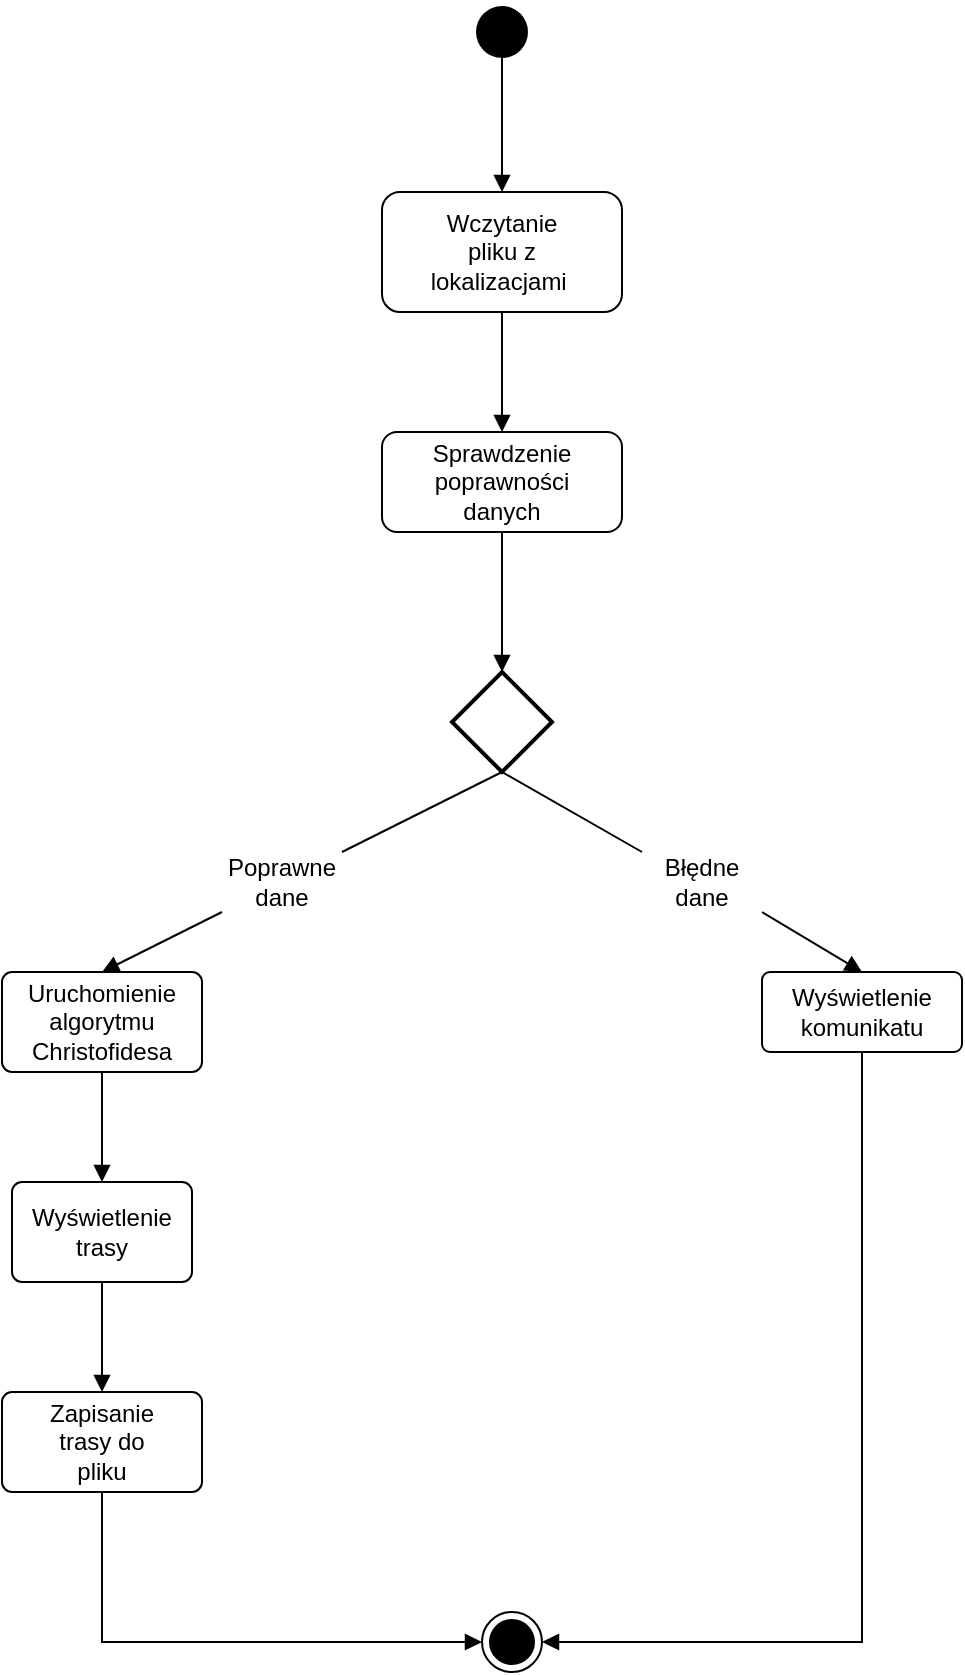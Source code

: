 <mxfile version="20.8.0" type="github">
  <diagram id="Bwz-vAvduL1CcfcXFZ9E" name="Strona-1">
    <mxGraphModel dx="692" dy="1555" grid="1" gridSize="10" guides="1" tooltips="1" connect="1" arrows="1" fold="1" page="1" pageScale="1" pageWidth="827" pageHeight="1169" math="0" shadow="0">
      <root>
        <mxCell id="0" />
        <mxCell id="1" parent="0" />
        <mxCell id="FAELV-P0DENPceDl4i2s-18" value="" style="rounded=1;whiteSpace=wrap;html=1;" parent="1" vertex="1">
          <mxGeometry x="270" y="90" width="120" height="60" as="geometry" />
        </mxCell>
        <mxCell id="FAELV-P0DENPceDl4i2s-19" value="Wczytanie pliku z lokalizacjami&amp;nbsp;" style="text;html=1;strokeColor=none;fillColor=none;align=center;verticalAlign=middle;whiteSpace=wrap;rounded=0;" parent="1" vertex="1">
          <mxGeometry x="300" y="105" width="60" height="30" as="geometry" />
        </mxCell>
        <mxCell id="FAELV-P0DENPceDl4i2s-25" value="" style="rounded=1;arcSize=10;whiteSpace=wrap;html=1;align=center;fillColor=#FFFFFF;" parent="1" vertex="1">
          <mxGeometry x="460" y="480" width="100" height="40" as="geometry" />
        </mxCell>
        <mxCell id="FAELV-P0DENPceDl4i2s-26" value="" style="rounded=1;arcSize=10;whiteSpace=wrap;html=1;align=center;fillColor=#FFFFFF;" parent="1" vertex="1">
          <mxGeometry x="80" y="480" width="100" height="50" as="geometry" />
        </mxCell>
        <mxCell id="FAELV-P0DENPceDl4i2s-27" value="" style="strokeWidth=2;html=1;shape=mxgraph.flowchart.decision;whiteSpace=wrap;fillColor=#FFFFFF;" parent="1" vertex="1">
          <mxGeometry x="305" y="330" width="50" height="50" as="geometry" />
        </mxCell>
        <mxCell id="FAELV-P0DENPceDl4i2s-30" value="Wyświetlenie komunikatu" style="text;html=1;strokeColor=none;fillColor=none;align=center;verticalAlign=middle;whiteSpace=wrap;rounded=0;" parent="1" vertex="1">
          <mxGeometry x="480" y="485" width="60" height="30" as="geometry" />
        </mxCell>
        <mxCell id="FAELV-P0DENPceDl4i2s-31" value="Uruchomienie algorytmu Christofidesa" style="text;html=1;strokeColor=none;fillColor=none;align=center;verticalAlign=middle;whiteSpace=wrap;rounded=0;" parent="1" vertex="1">
          <mxGeometry x="100" y="490" width="60" height="30" as="geometry" />
        </mxCell>
        <mxCell id="IOT_EBlgBEqIX-eMgwfo-1" value="" style="ellipse;html=1;shape=endState;fillColor=#000000;strokeColor=#000000;" parent="1" vertex="1">
          <mxGeometry x="320" y="800" width="30" height="30" as="geometry" />
        </mxCell>
        <mxCell id="IOT_EBlgBEqIX-eMgwfo-5" value="" style="rounded=1;whiteSpace=wrap;html=1;strokeColor=#000000;" parent="1" vertex="1">
          <mxGeometry x="270" y="210" width="120" height="50" as="geometry" />
        </mxCell>
        <mxCell id="IOT_EBlgBEqIX-eMgwfo-6" style="edgeStyle=orthogonalEdgeStyle;rounded=0;orthogonalLoop=1;jettySize=auto;html=1;exitX=0.5;exitY=1;exitDx=0;exitDy=0;" parent="1" source="IOT_EBlgBEqIX-eMgwfo-5" target="IOT_EBlgBEqIX-eMgwfo-5" edge="1">
          <mxGeometry relative="1" as="geometry" />
        </mxCell>
        <mxCell id="IOT_EBlgBEqIX-eMgwfo-8" value="Sprawdzenie poprawności danych" style="text;html=1;strokeColor=none;fillColor=none;align=center;verticalAlign=middle;whiteSpace=wrap;rounded=0;" parent="1" vertex="1">
          <mxGeometry x="300" y="220" width="60" height="30" as="geometry" />
        </mxCell>
        <mxCell id="IOT_EBlgBEqIX-eMgwfo-10" value="Poprawne dane" style="text;html=1;strokeColor=none;fillColor=none;align=center;verticalAlign=middle;whiteSpace=wrap;rounded=0;" parent="1" vertex="1">
          <mxGeometry x="190" y="420" width="60" height="30" as="geometry" />
        </mxCell>
        <mxCell id="IOT_EBlgBEqIX-eMgwfo-11" value="" style="endArrow=none;endFill=1;endSize=12;html=1;rounded=0;exitX=0.5;exitY=1;exitDx=0;exitDy=0;exitPerimeter=0;entryX=1;entryY=0;entryDx=0;entryDy=0;" parent="1" source="FAELV-P0DENPceDl4i2s-27" target="IOT_EBlgBEqIX-eMgwfo-10" edge="1">
          <mxGeometry width="160" relative="1" as="geometry">
            <mxPoint x="330" y="380" as="sourcePoint" />
            <mxPoint x="180" y="440" as="targetPoint" />
          </mxGeometry>
        </mxCell>
        <mxCell id="IOT_EBlgBEqIX-eMgwfo-13" value="Błędne dane" style="text;html=1;strokeColor=none;fillColor=none;align=center;verticalAlign=middle;whiteSpace=wrap;rounded=0;" parent="1" vertex="1">
          <mxGeometry x="400" y="420" width="60" height="30" as="geometry" />
        </mxCell>
        <mxCell id="IOT_EBlgBEqIX-eMgwfo-14" value="" style="endArrow=none;endFill=1;endSize=12;html=1;rounded=0;exitX=0.5;exitY=1;exitDx=0;exitDy=0;exitPerimeter=0;entryX=0;entryY=0;entryDx=0;entryDy=0;" parent="1" source="FAELV-P0DENPceDl4i2s-27" target="IOT_EBlgBEqIX-eMgwfo-13" edge="1">
          <mxGeometry width="160" relative="1" as="geometry">
            <mxPoint x="330" y="380" as="sourcePoint" />
            <mxPoint x="510" y="480" as="targetPoint" />
          </mxGeometry>
        </mxCell>
        <mxCell id="WdYfy49LWI3bumD2FUWu-1" value="" style="shape=waypoint;sketch=0;fillStyle=solid;size=6;pointerEvents=1;points=[];fillColor=none;resizable=0;rotatable=0;perimeter=centerPerimeter;snapToPoint=1;strokeWidth=11;" vertex="1" parent="1">
          <mxGeometry x="320" width="20" height="20" as="geometry" />
        </mxCell>
        <mxCell id="WdYfy49LWI3bumD2FUWu-2" value="" style="html=1;verticalAlign=bottom;endArrow=block;rounded=0;exitX=0.482;exitY=0.59;exitDx=0;exitDy=0;exitPerimeter=0;entryX=0.5;entryY=0;entryDx=0;entryDy=0;" edge="1" parent="1" source="WdYfy49LWI3bumD2FUWu-1" target="FAELV-P0DENPceDl4i2s-18">
          <mxGeometry width="80" relative="1" as="geometry">
            <mxPoint x="320" y="200" as="sourcePoint" />
            <mxPoint x="400" y="200" as="targetPoint" />
          </mxGeometry>
        </mxCell>
        <mxCell id="WdYfy49LWI3bumD2FUWu-3" value="" style="html=1;verticalAlign=bottom;endArrow=block;rounded=0;exitX=0.5;exitY=1;exitDx=0;exitDy=0;entryX=0.5;entryY=0;entryDx=0;entryDy=0;" edge="1" parent="1" source="FAELV-P0DENPceDl4i2s-18" target="IOT_EBlgBEqIX-eMgwfo-5">
          <mxGeometry x="-0.333" y="70" width="80" relative="1" as="geometry">
            <mxPoint x="320" y="250" as="sourcePoint" />
            <mxPoint x="400" y="250" as="targetPoint" />
            <mxPoint as="offset" />
          </mxGeometry>
        </mxCell>
        <mxCell id="WdYfy49LWI3bumD2FUWu-5" value="" style="html=1;verticalAlign=bottom;endArrow=block;rounded=0;exitX=0.5;exitY=1;exitDx=0;exitDy=0;entryX=0.5;entryY=0;entryDx=0;entryDy=0;entryPerimeter=0;" edge="1" parent="1" source="IOT_EBlgBEqIX-eMgwfo-5" target="FAELV-P0DENPceDl4i2s-27">
          <mxGeometry width="80" relative="1" as="geometry">
            <mxPoint x="320" y="250" as="sourcePoint" />
            <mxPoint x="400" y="250" as="targetPoint" />
          </mxGeometry>
        </mxCell>
        <mxCell id="WdYfy49LWI3bumD2FUWu-7" value="" style="html=1;verticalAlign=bottom;endArrow=block;rounded=0;exitX=0;exitY=1;exitDx=0;exitDy=0;entryX=0.5;entryY=0;entryDx=0;entryDy=0;" edge="1" parent="1" source="IOT_EBlgBEqIX-eMgwfo-10" target="FAELV-P0DENPceDl4i2s-26">
          <mxGeometry x="-0.6" y="-63" width="80" relative="1" as="geometry">
            <mxPoint x="320" y="480" as="sourcePoint" />
            <mxPoint x="400" y="480" as="targetPoint" />
            <mxPoint y="1" as="offset" />
          </mxGeometry>
        </mxCell>
        <mxCell id="WdYfy49LWI3bumD2FUWu-9" value="" style="html=1;verticalAlign=bottom;endArrow=block;rounded=0;exitX=1;exitY=1;exitDx=0;exitDy=0;entryX=0.5;entryY=0;entryDx=0;entryDy=0;" edge="1" parent="1" source="IOT_EBlgBEqIX-eMgwfo-13" target="FAELV-P0DENPceDl4i2s-25">
          <mxGeometry x="-0.412" y="69" width="80" relative="1" as="geometry">
            <mxPoint x="320" y="480" as="sourcePoint" />
            <mxPoint x="400" y="480" as="targetPoint" />
            <mxPoint as="offset" />
          </mxGeometry>
        </mxCell>
        <mxCell id="WdYfy49LWI3bumD2FUWu-12" value="" style="rounded=1;arcSize=10;whiteSpace=wrap;html=1;align=center;fillColor=#FFFFFF;" vertex="1" parent="1">
          <mxGeometry x="85" y="585" width="90" height="50" as="geometry" />
        </mxCell>
        <mxCell id="WdYfy49LWI3bumD2FUWu-13" value="" style="rounded=1;arcSize=10;whiteSpace=wrap;html=1;align=center;fillColor=#FFFFFF;" vertex="1" parent="1">
          <mxGeometry x="80" y="690" width="100" height="50" as="geometry" />
        </mxCell>
        <mxCell id="WdYfy49LWI3bumD2FUWu-14" value="Wyświetlenie trasy" style="text;html=1;strokeColor=none;fillColor=none;align=center;verticalAlign=middle;whiteSpace=wrap;rounded=0;strokeWidth=11;" vertex="1" parent="1">
          <mxGeometry x="110" y="595" width="40" height="30" as="geometry" />
        </mxCell>
        <mxCell id="WdYfy49LWI3bumD2FUWu-15" value="Zapisanie trasy do pliku" style="text;html=1;strokeColor=none;fillColor=none;align=center;verticalAlign=middle;whiteSpace=wrap;rounded=0;strokeWidth=11;" vertex="1" parent="1">
          <mxGeometry x="100" y="700" width="60" height="30" as="geometry" />
        </mxCell>
        <mxCell id="WdYfy49LWI3bumD2FUWu-17" value="" style="html=1;verticalAlign=bottom;endArrow=block;rounded=0;exitX=0.5;exitY=1;exitDx=0;exitDy=0;entryX=0.5;entryY=0;entryDx=0;entryDy=0;" edge="1" parent="1" source="FAELV-P0DENPceDl4i2s-26" target="WdYfy49LWI3bumD2FUWu-12">
          <mxGeometry width="80" relative="1" as="geometry">
            <mxPoint x="320" y="640" as="sourcePoint" />
            <mxPoint x="400" y="640" as="targetPoint" />
          </mxGeometry>
        </mxCell>
        <mxCell id="WdYfy49LWI3bumD2FUWu-18" value="" style="html=1;verticalAlign=bottom;endArrow=block;rounded=0;exitX=0.5;exitY=1;exitDx=0;exitDy=0;entryX=0.5;entryY=0;entryDx=0;entryDy=0;" edge="1" parent="1" source="WdYfy49LWI3bumD2FUWu-12" target="WdYfy49LWI3bumD2FUWu-13">
          <mxGeometry width="80" relative="1" as="geometry">
            <mxPoint x="320" y="640" as="sourcePoint" />
            <mxPoint x="400" y="640" as="targetPoint" />
          </mxGeometry>
        </mxCell>
        <mxCell id="WdYfy49LWI3bumD2FUWu-19" value="" style="html=1;verticalAlign=bottom;endArrow=block;rounded=0;exitX=0.5;exitY=1;exitDx=0;exitDy=0;entryX=0;entryY=0.5;entryDx=0;entryDy=0;" edge="1" parent="1" source="WdYfy49LWI3bumD2FUWu-13" target="IOT_EBlgBEqIX-eMgwfo-1">
          <mxGeometry width="80" relative="1" as="geometry">
            <mxPoint x="320" y="640" as="sourcePoint" />
            <mxPoint x="400" y="640" as="targetPoint" />
            <Array as="points">
              <mxPoint x="130" y="815" />
            </Array>
          </mxGeometry>
        </mxCell>
        <mxCell id="WdYfy49LWI3bumD2FUWu-20" value="" style="html=1;verticalAlign=bottom;endArrow=block;rounded=0;exitX=0.5;exitY=1;exitDx=0;exitDy=0;entryX=1;entryY=0.5;entryDx=0;entryDy=0;" edge="1" parent="1" source="FAELV-P0DENPceDl4i2s-25" target="IOT_EBlgBEqIX-eMgwfo-1">
          <mxGeometry width="80" relative="1" as="geometry">
            <mxPoint x="320" y="690" as="sourcePoint" />
            <mxPoint x="400" y="690" as="targetPoint" />
            <Array as="points">
              <mxPoint x="510" y="815" />
            </Array>
          </mxGeometry>
        </mxCell>
      </root>
    </mxGraphModel>
  </diagram>
</mxfile>
